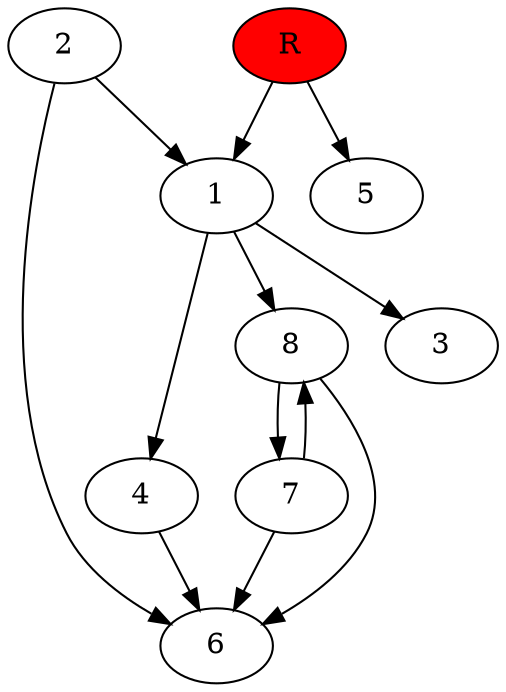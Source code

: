 digraph prb14772 {
	1
	2
	3
	4
	5
	6
	7
	8
	R [fillcolor="#ff0000" style=filled]
	1 -> 3
	1 -> 4
	1 -> 8
	2 -> 1
	2 -> 6
	4 -> 6
	7 -> 6
	7 -> 8
	8 -> 6
	8 -> 7
	R -> 1
	R -> 5
}
